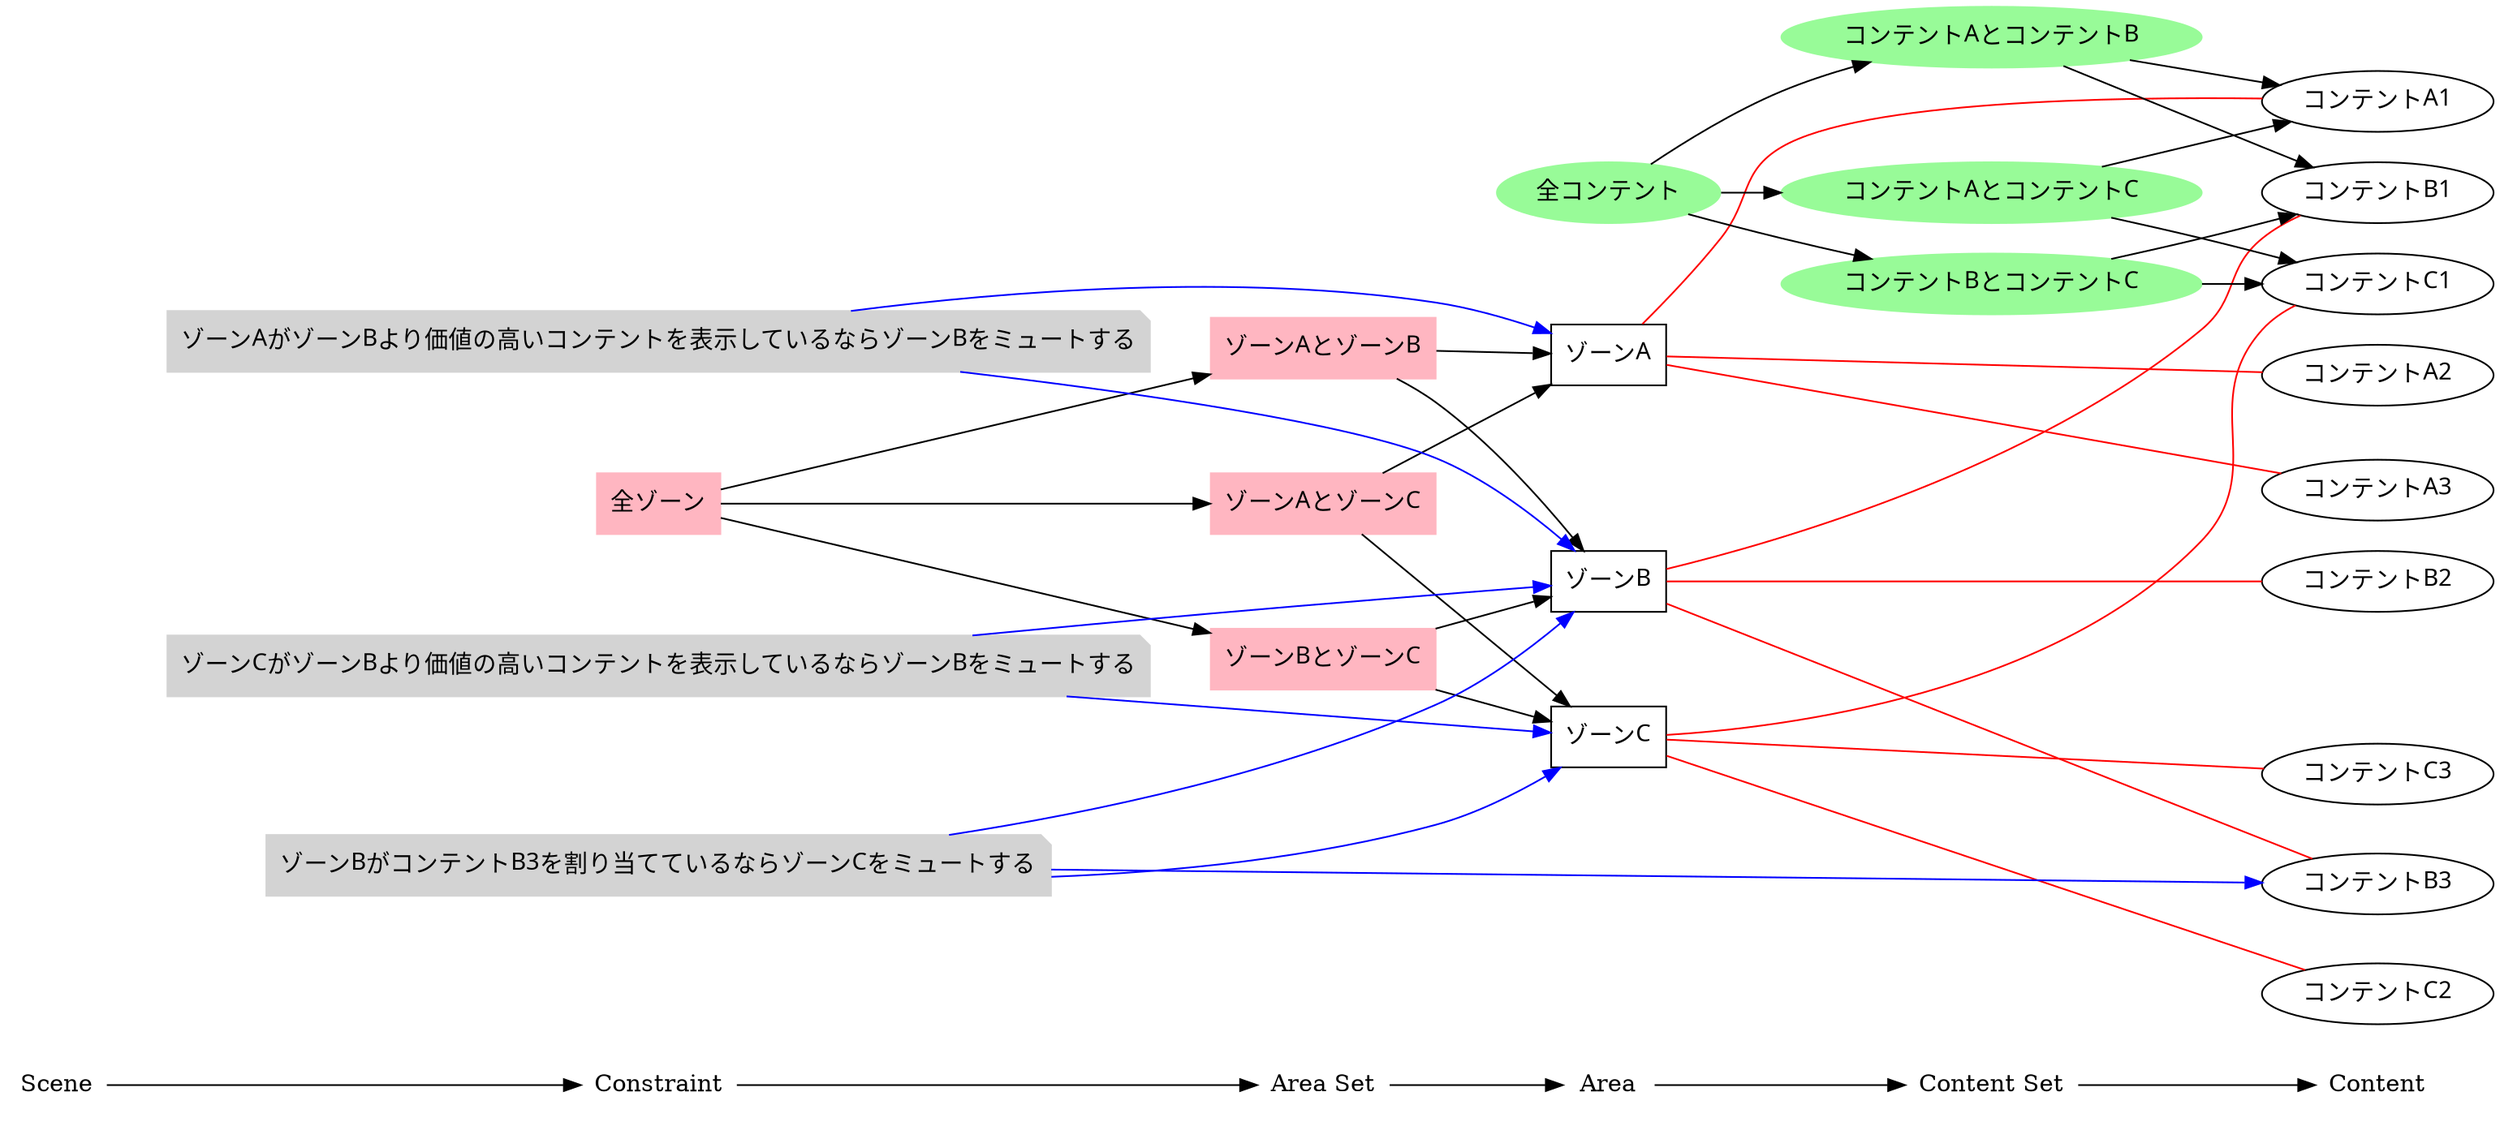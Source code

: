 digraph rule_objects_graph {
	rankdir = LR;
	charset="utf-8";
	clusterrank = global;
	
	node [shape = plaintext];
	Scene -> Constraint -> "Area Set" -> Area -> "Content Set" -> Content; 
	{ rank = same;
		node [shape = box];
		{
			Area;

			e1 [label="ゾーンA", fontname="Meiryo UI"];
			e2 [label="ゾーンB", fontname="Meiryo UI"];
			e3 [label="ゾーンC", fontname="Meiryo UI"];
		}
	}
	
	{ rank = same;
		node [shape = ellipse];
		{
			Content;

			e4 [label="コンテントA1", fontname="Meiryo UI"];
			e5 [label="コンテントB1", fontname="Meiryo UI"];
			e6 [label="コンテントC1", fontname="Meiryo UI"];
			e7 [label="コンテントA2", fontname="Meiryo UI"];
			e8 [label="コンテントB2", fontname="Meiryo UI"];
			e9 [label="コンテントC2", fontname="Meiryo UI"];
			e10 [label="コンテントA3", fontname="Meiryo UI"];
			e11 [label="コンテントB3", fontname="Meiryo UI"];
			e12 [label="コンテントC3", fontname="Meiryo UI"];

		}
	}
	
	{
		subgraph subareaset {
			"Area Set";
			node [shape = box, style = filled, color = lightpink];

			e13 [label="ゾーンAとゾーンB", fontname="Meiryo UI"];
			e14 [label="ゾーンAとゾーンC", fontname="Meiryo UI"];
			e15 [label="ゾーンBとゾーンC", fontname="Meiryo UI"];
			e16 [label="全ゾーン", fontname="Meiryo UI"];

		}
	}

	e13 -> e1;
	e13 -> e2;
	e14 -> e1;
	e14 -> e3;
	e15 -> e2;
	e15 -> e3;
	e16 -> e13;
	e16 -> e14;
	e16 -> e15;

	
	{
		subgraph subcontentset {
			"Content Set";
			node [shape = ellipse, style = filled, color = palegreen];

			e17 [label="コンテントAとコンテントB", fontname="Meiryo UI"];
			e18 [label="コンテントAとコンテントC", fontname="Meiryo UI"];
			e19 [label="コンテントBとコンテントC", fontname="Meiryo UI"];
			e20 [label="全コンテント", fontname="Meiryo UI"];

		}
	}

	e17 -> e4;
	e17 -> e5;
	e18 -> e4;
	e18 -> e6;
	e19 -> e5;
	e19 -> e6;
	e20 -> e17;
	e20 -> e18;
	e20 -> e19;


	

	

	e1 -> e4 [dir=none, color=red];
	e2 -> e5 [dir=none, color=red];
	e3 -> e6 [dir=none, color=red];
	e1 -> e7 [dir=none, color=red];
	e2 -> e8 [dir=none, color=red];
	e3 -> e9 [dir=none, color=red];
	e1 -> e10 [dir=none, color=red];
	e2 -> e11 [dir=none, color=red];
	e3 -> e12 [dir=none, color=red];
	

	

	subgraph scene { rank = same;
		node [shape = circle, style = filled, color = lightblue];
		{
			"Scene";

		}
	}

	{ rank = same;
		node [shape = note, style = filled, color = lightgrey];
		{
			"Constraint";
			e21 [label="ゾーンAがゾーンBより価値の高いコンテントを表示しているならゾーンBをミュートする", fontname="Meiryo UI"];
			e22 [label="ゾーンBがコンテントB3を割り当てているならゾーンCをミュートする", fontname="Meiryo UI"];
			e23 [label="ゾーンCがゾーンBより価値の高いコンテントを表示しているならゾーンBをミュートする", fontname="Meiryo UI"];
		}
	}
	
	{ rank = same;
		node [shape = note, style = filled, color = lavenderblush2];
		{
			"Constraint";
		}
	}

	{ rank = same;
		node [shape = note, style = filled, color = lightpink2];
		{
			"Constraint";
		}
	}

	e21 -> e2 [color=blue];
	e21 -> e1 [color=blue];
	e22 -> e3 [color=blue];
	e22 -> e2 [color=blue];
	e22 -> e11 [color=blue];
	e23 -> e3 [color=blue];
	e23 -> e2 [color=blue];
	

	

	
}


